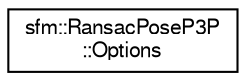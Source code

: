 digraph "Graphical Class Hierarchy"
{
  edge [fontname="FreeSans",fontsize="10",labelfontname="FreeSans",labelfontsize="10"];
  node [fontname="FreeSans",fontsize="10",shape=record];
  rankdir="LR";
  Node0 [label="sfm::RansacPoseP3P\l::Options",height=0.2,width=0.4,color="black", fillcolor="white", style="filled",URL="$structsfm_1_1_ransac_pose_p3_p_1_1_options.html"];
}
